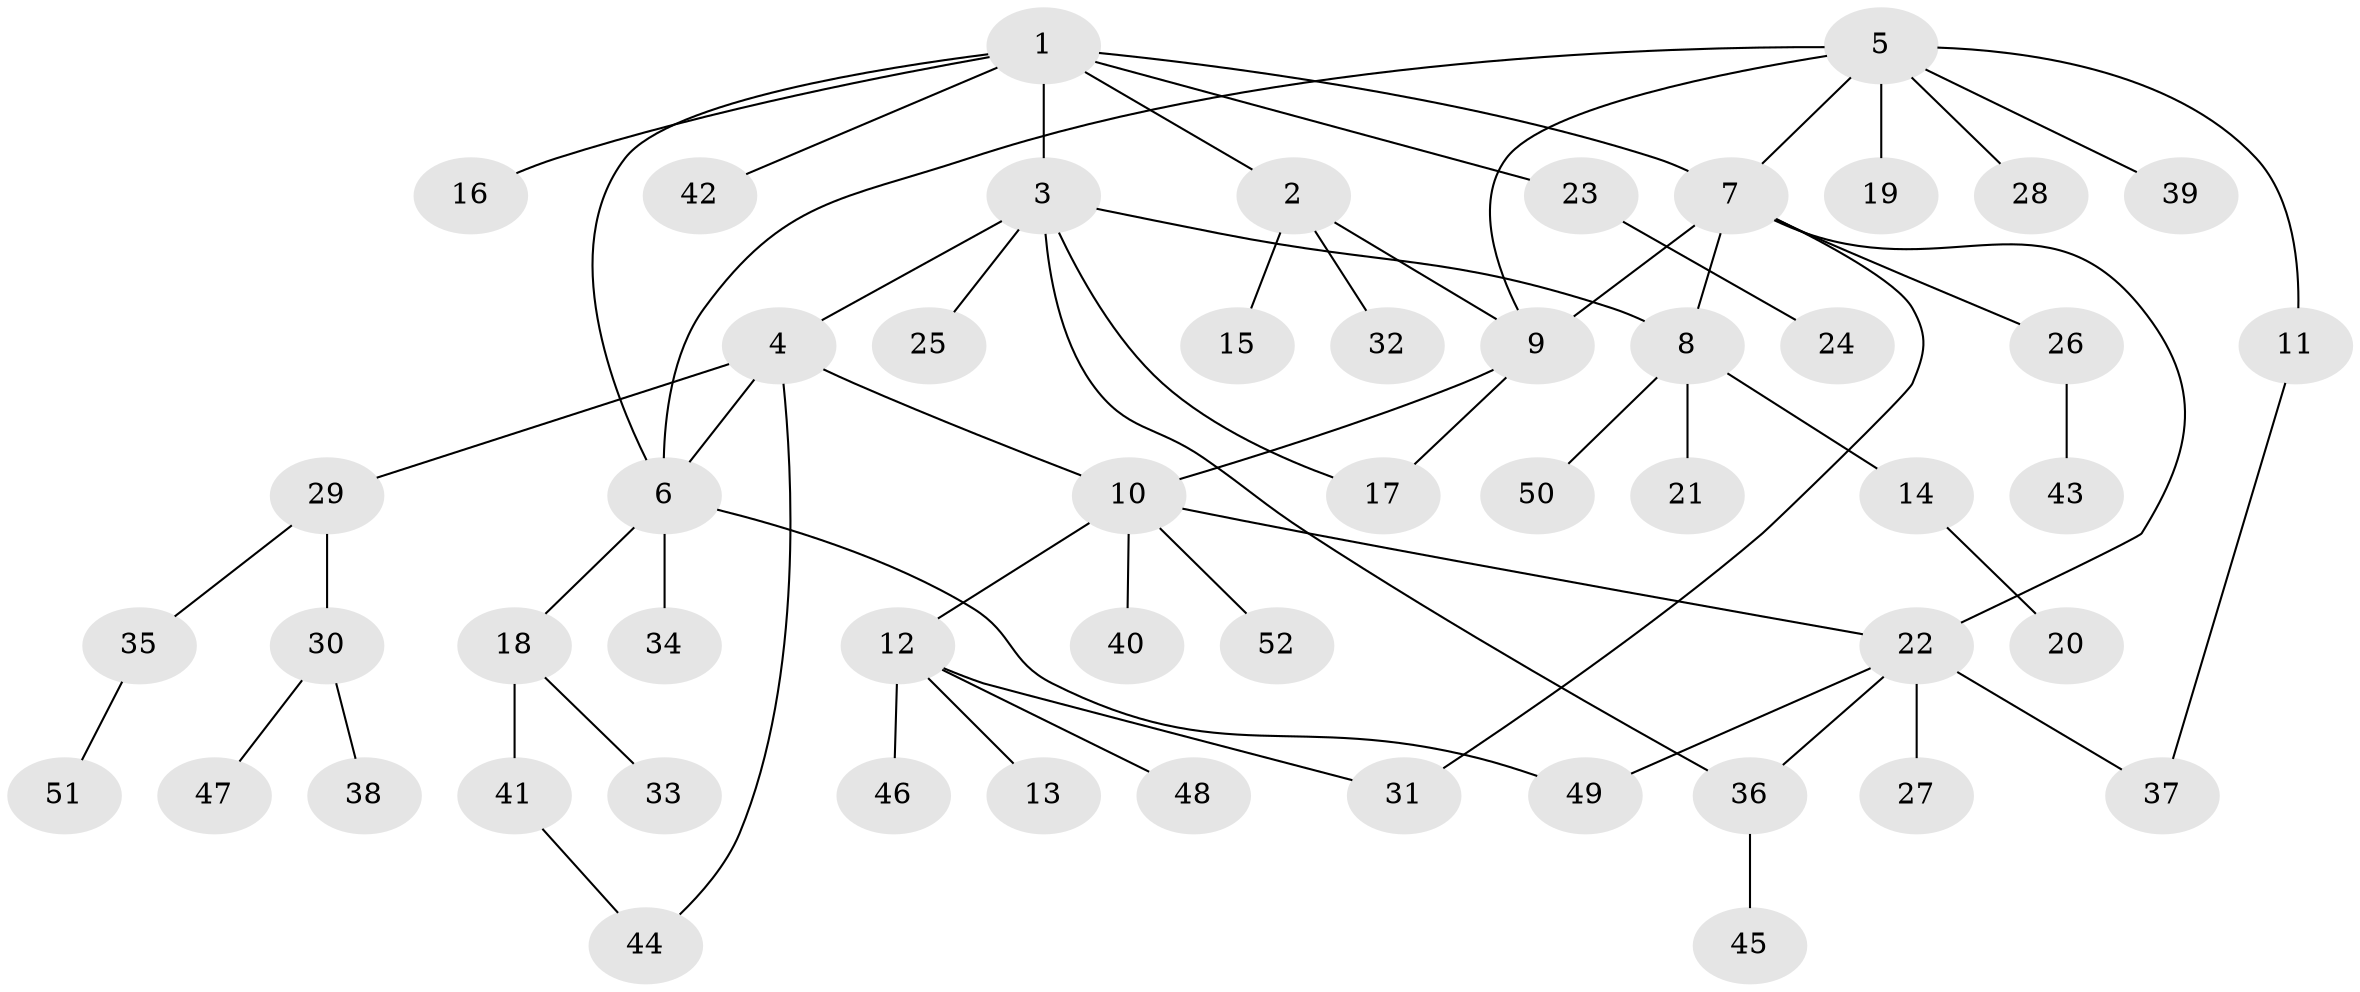 // Generated by graph-tools (version 1.1) at 2025/16/03/09/25 04:16:11]
// undirected, 52 vertices, 64 edges
graph export_dot {
graph [start="1"]
  node [color=gray90,style=filled];
  1;
  2;
  3;
  4;
  5;
  6;
  7;
  8;
  9;
  10;
  11;
  12;
  13;
  14;
  15;
  16;
  17;
  18;
  19;
  20;
  21;
  22;
  23;
  24;
  25;
  26;
  27;
  28;
  29;
  30;
  31;
  32;
  33;
  34;
  35;
  36;
  37;
  38;
  39;
  40;
  41;
  42;
  43;
  44;
  45;
  46;
  47;
  48;
  49;
  50;
  51;
  52;
  1 -- 2;
  1 -- 3;
  1 -- 6;
  1 -- 7;
  1 -- 16;
  1 -- 23;
  1 -- 42;
  2 -- 9;
  2 -- 15;
  2 -- 32;
  3 -- 4;
  3 -- 8;
  3 -- 17;
  3 -- 25;
  3 -- 36;
  4 -- 6;
  4 -- 10;
  4 -- 29;
  4 -- 44;
  5 -- 6;
  5 -- 7;
  5 -- 9;
  5 -- 11;
  5 -- 19;
  5 -- 28;
  5 -- 39;
  6 -- 18;
  6 -- 34;
  6 -- 49;
  7 -- 8;
  7 -- 9;
  7 -- 22;
  7 -- 26;
  7 -- 31;
  8 -- 14;
  8 -- 21;
  8 -- 50;
  9 -- 10;
  9 -- 17;
  10 -- 12;
  10 -- 22;
  10 -- 40;
  10 -- 52;
  11 -- 37;
  12 -- 13;
  12 -- 31;
  12 -- 46;
  12 -- 48;
  14 -- 20;
  18 -- 33;
  18 -- 41;
  22 -- 27;
  22 -- 36;
  22 -- 37;
  22 -- 49;
  23 -- 24;
  26 -- 43;
  29 -- 30;
  29 -- 35;
  30 -- 38;
  30 -- 47;
  35 -- 51;
  36 -- 45;
  41 -- 44;
}
